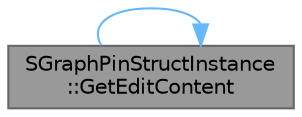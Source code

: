 digraph "SGraphPinStructInstance::GetEditContent"
{
 // INTERACTIVE_SVG=YES
 // LATEX_PDF_SIZE
  bgcolor="transparent";
  edge [fontname=Helvetica,fontsize=10,labelfontname=Helvetica,labelfontsize=10];
  node [fontname=Helvetica,fontsize=10,shape=box,height=0.2,width=0.4];
  rankdir="LR";
  Node1 [id="Node000001",label="SGraphPinStructInstance\l::GetEditContent",height=0.2,width=0.4,color="gray40", fillcolor="grey60", style="filled", fontcolor="black",tooltip="Creates widget used to edit the struct instance."];
  Node1 -> Node1 [id="edge1_Node000001_Node000001",color="steelblue1",style="solid",tooltip=" "];
}
